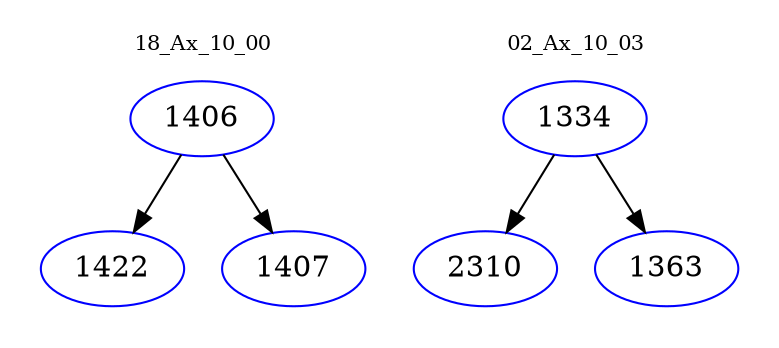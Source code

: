 digraph{
subgraph cluster_0 {
color = white
label = "18_Ax_10_00";
fontsize=10;
T0_1406 [label="1406", color="blue"]
T0_1406 -> T0_1422 [color="black"]
T0_1422 [label="1422", color="blue"]
T0_1406 -> T0_1407 [color="black"]
T0_1407 [label="1407", color="blue"]
}
subgraph cluster_1 {
color = white
label = "02_Ax_10_03";
fontsize=10;
T1_1334 [label="1334", color="blue"]
T1_1334 -> T1_2310 [color="black"]
T1_2310 [label="2310", color="blue"]
T1_1334 -> T1_1363 [color="black"]
T1_1363 [label="1363", color="blue"]
}
}
